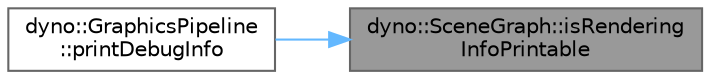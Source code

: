 digraph "dyno::SceneGraph::isRenderingInfoPrintable"
{
 // LATEX_PDF_SIZE
  bgcolor="transparent";
  edge [fontname=Helvetica,fontsize=10,labelfontname=Helvetica,labelfontsize=10];
  node [fontname=Helvetica,fontsize=10,shape=box,height=0.2,width=0.4];
  rankdir="RL";
  Node1 [id="Node000001",label="dyno::SceneGraph::isRendering\lInfoPrintable",height=0.2,width=0.4,color="gray40", fillcolor="grey60", style="filled", fontcolor="black",tooltip=" "];
  Node1 -> Node2 [id="edge1_Node000001_Node000002",dir="back",color="steelblue1",style="solid",tooltip=" "];
  Node2 [id="Node000002",label="dyno::GraphicsPipeline\l::printDebugInfo",height=0.2,width=0.4,color="grey40", fillcolor="white", style="filled",URL="$classdyno_1_1_graphics_pipeline.html#a8509dabd2d614b0398d5b061fff200c1",tooltip=" "];
}
